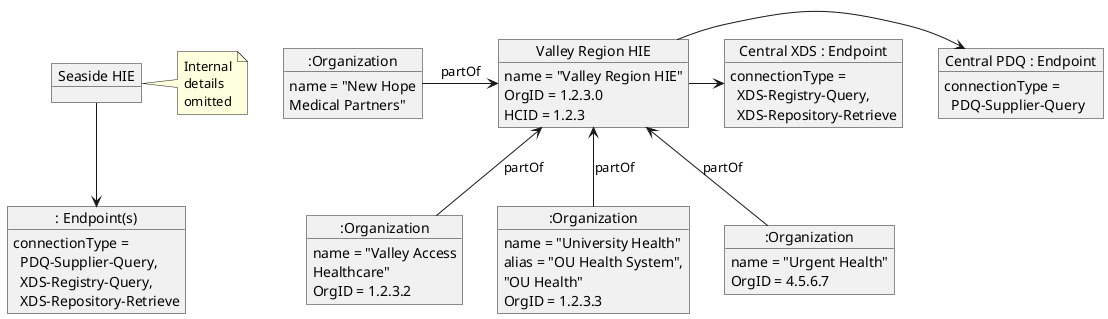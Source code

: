 @startuml
hide footbox
allowmixing

object ":Organization" as Partners
Partners : name = "New Hope\nMedical Partners"

object "Seaside HIE" as hie2
object ": Endpoint(s)" as sEndpoints
sEndpoints : connectionType = \n  PDQ-Supplier-Query,\n  XDS-Registry-Query,\n  XDS-Repository-Retrieve
hie2 --> sEndpoints
note right of hie2 : Internal\ndetails\nomitted

object "Valley Region HIE" as hie
hie : name = "Valley Region HIE"
hie : OrgID = 1.2.3.0
hie : HCID = 1.2.3

object ":Organization" as Valley
Valley : name = "Valley Access\nHealthcare"
Valley : OrgID = 1.2.3.2

object ":Organization" as OU
OU : name = "University Health"
OU : alias = "OU Health System",\n"OU Health"
OU : OrgID = 1.2.3.3

object ":Organization" as Urgent
Urgent : name = "Urgent Health"
Urgent : OrgID = 4.5.6.7

object "Central PDQ : Endpoint" as vEndpoints
vEndpoints : connectionType = \n  PDQ-Supplier-Query

object "Central XDS : Endpoint" as ouEndpoints
ouEndpoints : connectionType = \n  XDS-Registry-Query,\n  XDS-Repository-Retrieve

hie <-- Valley : partOf
hie <-- OU : partOf
hie <-- Urgent : partOf
Partners -> hie : partOf

hie -> vEndpoints
hie -> ouEndpoints

@enduml